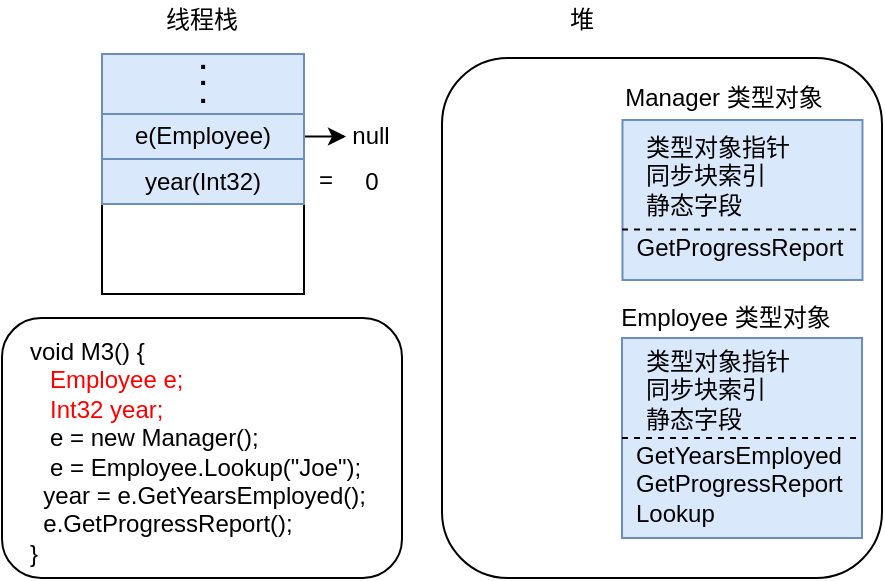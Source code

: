 <mxfile version="13.9.9" type="device"><diagram id="Uw3UDwCDsME9vOLYEGtu" name="第 1 页"><mxGraphModel dx="1106" dy="972" grid="1" gridSize="10" guides="1" tooltips="1" connect="1" arrows="1" fold="1" page="1" pageScale="1" pageWidth="827" pageHeight="1169" math="0" shadow="0"><root><mxCell id="0"/><mxCell id="1" parent="0"/><mxCell id="XabN_RwkgleluGxy87-A-1" value="" style="rounded=0;whiteSpace=wrap;html=1;" parent="1" vertex="1"><mxGeometry x="210" y="248" width="101" height="120" as="geometry"/></mxCell><mxCell id="XabN_RwkgleluGxy87-A-2" value="" style="rounded=1;whiteSpace=wrap;html=1;" parent="1" vertex="1"><mxGeometry x="160" y="380" width="200" height="130" as="geometry"/></mxCell><mxCell id="XabN_RwkgleluGxy87-A-3" value="void M3() {&lt;br&gt;&amp;nbsp; &lt;font color=&quot;#ff0000&quot;&gt;&amp;nbsp;Employee e;&lt;br&gt;&amp;nbsp; &amp;nbsp;Int32 year;&lt;/font&gt;&lt;br&gt;&amp;nbsp; &amp;nbsp;e = new Manager();&lt;br&gt;&amp;nbsp; &amp;nbsp;e = Employee.Lookup(&quot;Joe&quot;);&lt;br&gt;&amp;nbsp; year = e.GetYearsEmployed();&lt;br&gt;&amp;nbsp; e.GetProgressReport();&lt;br&gt;}" style="text;html=1;strokeColor=none;fillColor=none;align=left;verticalAlign=top;whiteSpace=wrap;rounded=0;" parent="1" vertex="1"><mxGeometry x="172" y="383" width="180" height="120" as="geometry"/></mxCell><mxCell id="XabN_RwkgleluGxy87-A-4" value="" style="rounded=1;whiteSpace=wrap;html=1;" parent="1" vertex="1"><mxGeometry x="380" y="250" width="220" height="260" as="geometry"/></mxCell><mxCell id="XabN_RwkgleluGxy87-A-5" value="" style="rounded=0;whiteSpace=wrap;html=1;fillColor=#dae8fc;strokeColor=#6c8ebf;" parent="1" vertex="1"><mxGeometry x="210" y="248" width="101" height="30" as="geometry"/></mxCell><mxCell id="XabN_RwkgleluGxy87-A-6" value="" style="group" parent="1" vertex="1" connectable="0"><mxGeometry x="241" y="244" width="40" height="37" as="geometry"/></mxCell><mxCell id="XabN_RwkgleluGxy87-A-7" value="&lt;b&gt;&lt;font style=&quot;font-size: 14px&quot;&gt;·&lt;/font&gt;&lt;/b&gt;" style="text;html=1;strokeColor=none;fillColor=none;align=center;verticalAlign=middle;whiteSpace=wrap;rounded=0;" parent="XabN_RwkgleluGxy87-A-6" vertex="1"><mxGeometry width="40" height="20" as="geometry"/></mxCell><mxCell id="XabN_RwkgleluGxy87-A-8" value="&lt;b&gt;&lt;font style=&quot;font-size: 14px&quot;&gt;·&lt;/font&gt;&lt;/b&gt;" style="text;html=1;strokeColor=none;fillColor=none;align=center;verticalAlign=middle;whiteSpace=wrap;rounded=0;" parent="XabN_RwkgleluGxy87-A-6" vertex="1"><mxGeometry y="8" width="40" height="20" as="geometry"/></mxCell><mxCell id="XabN_RwkgleluGxy87-A-9" value="&lt;b&gt;&lt;font style=&quot;font-size: 14px&quot;&gt;·&lt;/font&gt;&lt;/b&gt;" style="text;html=1;strokeColor=none;fillColor=none;align=center;verticalAlign=middle;whiteSpace=wrap;rounded=0;" parent="XabN_RwkgleluGxy87-A-6" vertex="1"><mxGeometry y="17" width="40" height="20" as="geometry"/></mxCell><mxCell id="XabN_RwkgleluGxy87-A-10" value="线程栈" style="text;html=1;strokeColor=none;fillColor=none;align=center;verticalAlign=middle;whiteSpace=wrap;rounded=0;" parent="1" vertex="1"><mxGeometry x="240" y="221" width="40" height="20" as="geometry"/></mxCell><mxCell id="XabN_RwkgleluGxy87-A-11" value="堆" style="text;html=1;strokeColor=none;fillColor=none;align=center;verticalAlign=middle;whiteSpace=wrap;rounded=0;" parent="1" vertex="1"><mxGeometry x="430" y="221" width="40" height="20" as="geometry"/></mxCell><mxCell id="XabN_RwkgleluGxy87-A-12" value="" style="group" parent="1" vertex="1" connectable="0"><mxGeometry x="470.24" y="281" width="120" height="80" as="geometry"/></mxCell><mxCell id="XabN_RwkgleluGxy87-A-13" value="" style="rounded=0;whiteSpace=wrap;html=1;fillColor=#dae8fc;strokeColor=#6c8ebf;" parent="XabN_RwkgleluGxy87-A-12" vertex="1"><mxGeometry width="120" height="80" as="geometry"/></mxCell><mxCell id="XabN_RwkgleluGxy87-A-14" value="类型对象指针&lt;br&gt;同步块索引&lt;br&gt;静态字段" style="text;html=1;strokeColor=none;fillColor=none;align=left;verticalAlign=top;whiteSpace=wrap;rounded=0;" parent="XabN_RwkgleluGxy87-A-12" vertex="1"><mxGeometry x="10" width="90" height="50" as="geometry"/></mxCell><mxCell id="XabN_RwkgleluGxy87-A-15" value="GetProgressReport" style="text;html=1;strokeColor=none;fillColor=none;align=center;verticalAlign=middle;whiteSpace=wrap;rounded=0;" parent="XabN_RwkgleluGxy87-A-12" vertex="1"><mxGeometry x="4" y="54" width="110" height="20" as="geometry"/></mxCell><mxCell id="XabN_RwkgleluGxy87-A-16" value="" style="endArrow=none;dashed=1;html=1;entryX=0.998;entryY=0.684;entryDx=0;entryDy=0;exitX=-0.002;exitY=0.684;exitDx=0;exitDy=0;entryPerimeter=0;exitPerimeter=0;" parent="XabN_RwkgleluGxy87-A-12" source="XabN_RwkgleluGxy87-A-13" target="XabN_RwkgleluGxy87-A-13" edge="1"><mxGeometry width="50" height="50" relative="1" as="geometry"><mxPoint x="-130" y="80" as="sourcePoint"/><mxPoint x="-80" y="30" as="targetPoint"/></mxGeometry></mxCell><mxCell id="XabN_RwkgleluGxy87-A-17" value="" style="group" parent="1" vertex="1" connectable="0"><mxGeometry x="470" y="390" width="120" height="100" as="geometry"/></mxCell><mxCell id="XabN_RwkgleluGxy87-A-18" value="" style="rounded=0;whiteSpace=wrap;html=1;fillColor=#dae8fc;strokeColor=#6c8ebf;" parent="XabN_RwkgleluGxy87-A-17" vertex="1"><mxGeometry width="120" height="100" as="geometry"/></mxCell><mxCell id="XabN_RwkgleluGxy87-A-19" value="类型对象指针&lt;br&gt;同步块索引&lt;br&gt;静态字段" style="text;html=1;strokeColor=none;fillColor=none;align=left;verticalAlign=top;whiteSpace=wrap;rounded=0;" parent="XabN_RwkgleluGxy87-A-17" vertex="1"><mxGeometry x="10" y="-2" width="90" height="45.455" as="geometry"/></mxCell><mxCell id="XabN_RwkgleluGxy87-A-20" value="" style="endArrow=none;dashed=1;html=1;entryX=1;entryY=0.5;entryDx=0;entryDy=0;exitX=0;exitY=0.5;exitDx=0;exitDy=0;" parent="XabN_RwkgleluGxy87-A-17" source="XabN_RwkgleluGxy87-A-18" target="XabN_RwkgleluGxy87-A-18" edge="1"><mxGeometry width="50" height="50" relative="1" as="geometry"><mxPoint x="-130" y="72.727" as="sourcePoint"/><mxPoint x="-80" y="27.273" as="targetPoint"/></mxGeometry></mxCell><mxCell id="XabN_RwkgleluGxy87-A-21" value="GetYearsEmployed&lt;br&gt;GetProgressReport&lt;br&gt;Lookup" style="text;html=1;strokeColor=none;fillColor=none;align=left;verticalAlign=middle;whiteSpace=wrap;rounded=0;" parent="XabN_RwkgleluGxy87-A-17" vertex="1"><mxGeometry x="5" y="54.545" width="110" height="36.364" as="geometry"/></mxCell><mxCell id="XabN_RwkgleluGxy87-A-22" value="Manager 类型对象" style="text;html=1;strokeColor=none;fillColor=none;align=center;verticalAlign=middle;whiteSpace=wrap;rounded=0;" parent="1" vertex="1"><mxGeometry x="466" y="260" width="110" height="20" as="geometry"/></mxCell><mxCell id="XabN_RwkgleluGxy87-A-23" value="Employee 类型对象" style="text;html=1;strokeColor=none;fillColor=none;align=center;verticalAlign=middle;whiteSpace=wrap;rounded=0;" parent="1" vertex="1"><mxGeometry x="467" y="370" width="110" height="20" as="geometry"/></mxCell><mxCell id="XabN_RwkgleluGxy87-A-30" style="edgeStyle=orthogonalEdgeStyle;rounded=0;orthogonalLoop=1;jettySize=auto;html=1;entryX=0;entryY=0.5;entryDx=0;entryDy=0;" parent="1" source="XabN_RwkgleluGxy87-A-24" target="XabN_RwkgleluGxy87-A-25" edge="1"><mxGeometry relative="1" as="geometry"/></mxCell><mxCell id="XabN_RwkgleluGxy87-A-24" value="e(Employee)" style="rounded=0;whiteSpace=wrap;html=1;fillColor=#dae8fc;strokeColor=#6c8ebf;" parent="1" vertex="1"><mxGeometry x="210" y="278" width="101" height="22.5" as="geometry"/></mxCell><mxCell id="XabN_RwkgleluGxy87-A-25" value="null" style="text;html=1;strokeColor=none;fillColor=none;align=center;verticalAlign=middle;whiteSpace=wrap;rounded=0;" parent="1" vertex="1"><mxGeometry x="332" y="279.25" width="25" height="20" as="geometry"/></mxCell><mxCell id="XabN_RwkgleluGxy87-A-26" value="year(Int32)" style="rounded=0;whiteSpace=wrap;html=1;fillColor=#dae8fc;strokeColor=#6c8ebf;" parent="1" vertex="1"><mxGeometry x="210" y="300.5" width="101" height="22.5" as="geometry"/></mxCell><mxCell id="XabN_RwkgleluGxy87-A-27" value="=" style="text;html=1;strokeColor=none;fillColor=none;align=center;verticalAlign=middle;whiteSpace=wrap;rounded=0;" parent="1" vertex="1"><mxGeometry x="312" y="301" width="20" height="20" as="geometry"/></mxCell><mxCell id="XabN_RwkgleluGxy87-A-28" value="0" style="text;html=1;strokeColor=none;fillColor=none;align=center;verticalAlign=middle;whiteSpace=wrap;rounded=0;" parent="1" vertex="1"><mxGeometry x="334.5" y="301.75" width="20" height="20" as="geometry"/></mxCell></root></mxGraphModel></diagram></mxfile>